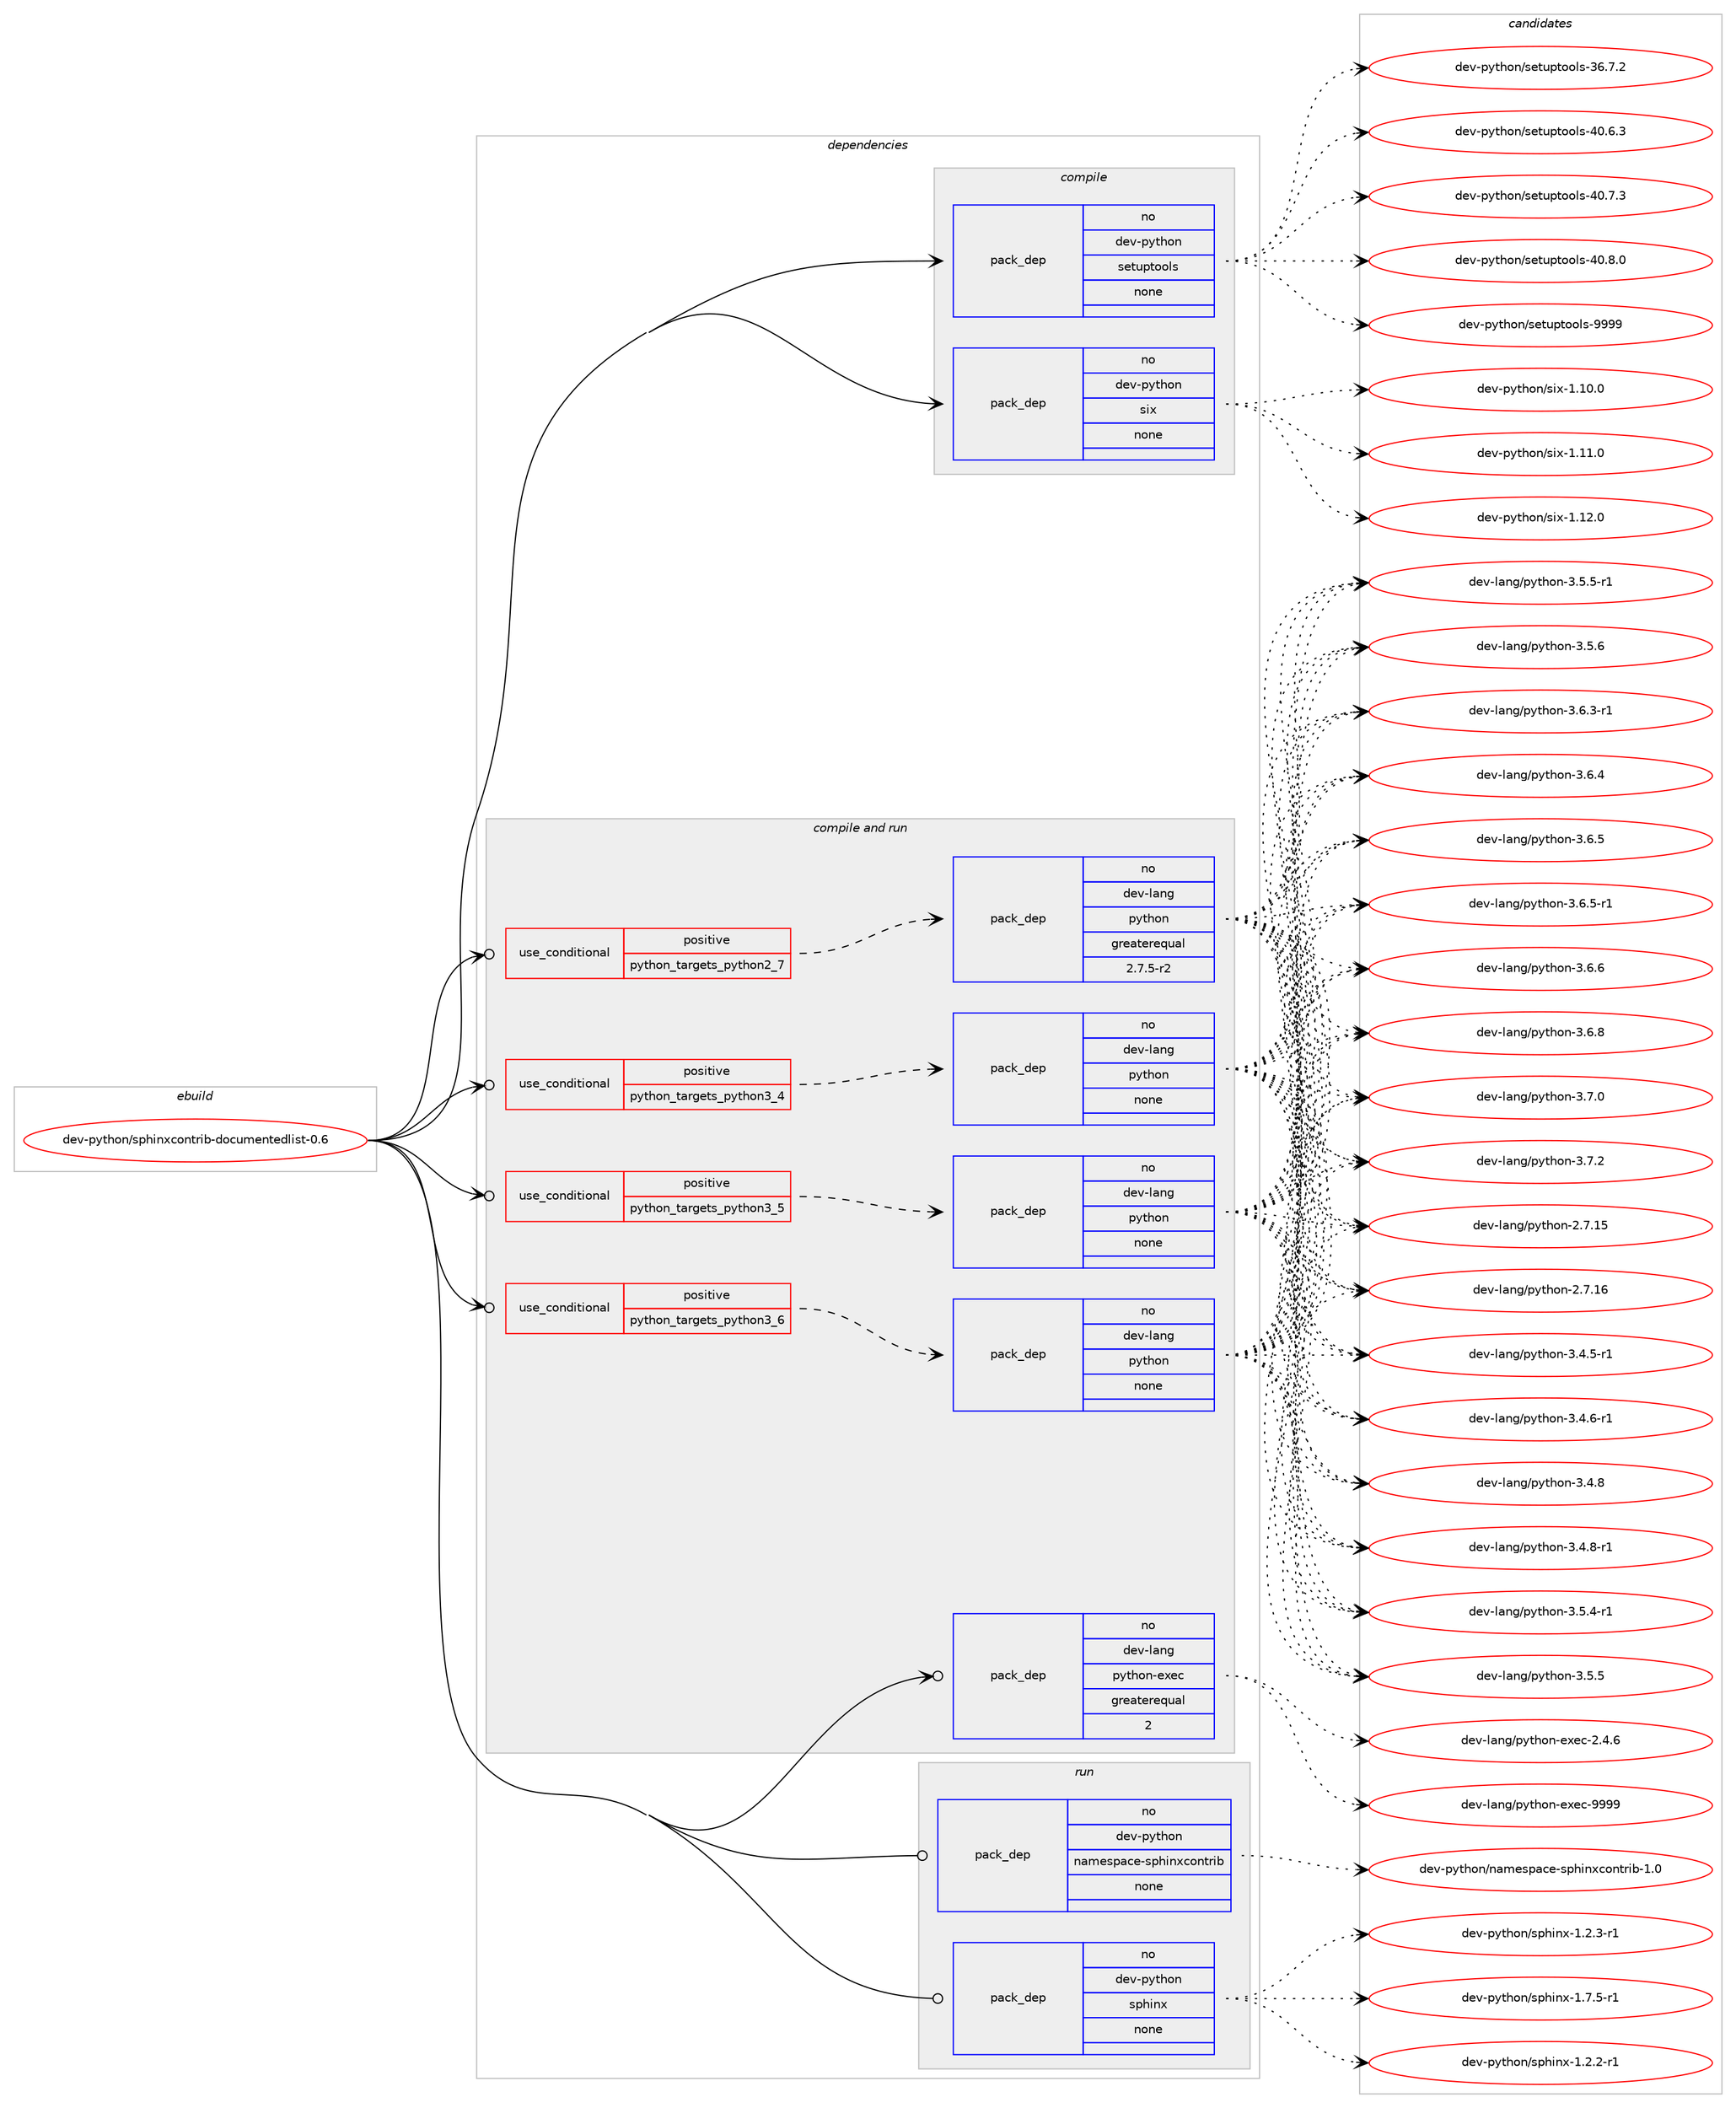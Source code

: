 digraph prolog {

# *************
# Graph options
# *************

newrank=true;
concentrate=true;
compound=true;
graph [rankdir=LR,fontname=Helvetica,fontsize=10,ranksep=1.5];#, ranksep=2.5, nodesep=0.2];
edge  [arrowhead=vee];
node  [fontname=Helvetica,fontsize=10];

# **********
# The ebuild
# **********

subgraph cluster_leftcol {
color=gray;
rank=same;
label=<<i>ebuild</i>>;
id [label="dev-python/sphinxcontrib-documentedlist-0.6", color=red, width=4, href="../dev-python/sphinxcontrib-documentedlist-0.6.svg"];
}

# ****************
# The dependencies
# ****************

subgraph cluster_midcol {
color=gray;
label=<<i>dependencies</i>>;
subgraph cluster_compile {
fillcolor="#eeeeee";
style=filled;
label=<<i>compile</i>>;
subgraph pack1033851 {
dependency1442174 [label=<<TABLE BORDER="0" CELLBORDER="1" CELLSPACING="0" CELLPADDING="4" WIDTH="220"><TR><TD ROWSPAN="6" CELLPADDING="30">pack_dep</TD></TR><TR><TD WIDTH="110">no</TD></TR><TR><TD>dev-python</TD></TR><TR><TD>setuptools</TD></TR><TR><TD>none</TD></TR><TR><TD></TD></TR></TABLE>>, shape=none, color=blue];
}
id:e -> dependency1442174:w [weight=20,style="solid",arrowhead="vee"];
subgraph pack1033852 {
dependency1442175 [label=<<TABLE BORDER="0" CELLBORDER="1" CELLSPACING="0" CELLPADDING="4" WIDTH="220"><TR><TD ROWSPAN="6" CELLPADDING="30">pack_dep</TD></TR><TR><TD WIDTH="110">no</TD></TR><TR><TD>dev-python</TD></TR><TR><TD>six</TD></TR><TR><TD>none</TD></TR><TR><TD></TD></TR></TABLE>>, shape=none, color=blue];
}
id:e -> dependency1442175:w [weight=20,style="solid",arrowhead="vee"];
}
subgraph cluster_compileandrun {
fillcolor="#eeeeee";
style=filled;
label=<<i>compile and run</i>>;
subgraph cond384961 {
dependency1442176 [label=<<TABLE BORDER="0" CELLBORDER="1" CELLSPACING="0" CELLPADDING="4"><TR><TD ROWSPAN="3" CELLPADDING="10">use_conditional</TD></TR><TR><TD>positive</TD></TR><TR><TD>python_targets_python2_7</TD></TR></TABLE>>, shape=none, color=red];
subgraph pack1033853 {
dependency1442177 [label=<<TABLE BORDER="0" CELLBORDER="1" CELLSPACING="0" CELLPADDING="4" WIDTH="220"><TR><TD ROWSPAN="6" CELLPADDING="30">pack_dep</TD></TR><TR><TD WIDTH="110">no</TD></TR><TR><TD>dev-lang</TD></TR><TR><TD>python</TD></TR><TR><TD>greaterequal</TD></TR><TR><TD>2.7.5-r2</TD></TR></TABLE>>, shape=none, color=blue];
}
dependency1442176:e -> dependency1442177:w [weight=20,style="dashed",arrowhead="vee"];
}
id:e -> dependency1442176:w [weight=20,style="solid",arrowhead="odotvee"];
subgraph cond384962 {
dependency1442178 [label=<<TABLE BORDER="0" CELLBORDER="1" CELLSPACING="0" CELLPADDING="4"><TR><TD ROWSPAN="3" CELLPADDING="10">use_conditional</TD></TR><TR><TD>positive</TD></TR><TR><TD>python_targets_python3_4</TD></TR></TABLE>>, shape=none, color=red];
subgraph pack1033854 {
dependency1442179 [label=<<TABLE BORDER="0" CELLBORDER="1" CELLSPACING="0" CELLPADDING="4" WIDTH="220"><TR><TD ROWSPAN="6" CELLPADDING="30">pack_dep</TD></TR><TR><TD WIDTH="110">no</TD></TR><TR><TD>dev-lang</TD></TR><TR><TD>python</TD></TR><TR><TD>none</TD></TR><TR><TD></TD></TR></TABLE>>, shape=none, color=blue];
}
dependency1442178:e -> dependency1442179:w [weight=20,style="dashed",arrowhead="vee"];
}
id:e -> dependency1442178:w [weight=20,style="solid",arrowhead="odotvee"];
subgraph cond384963 {
dependency1442180 [label=<<TABLE BORDER="0" CELLBORDER="1" CELLSPACING="0" CELLPADDING="4"><TR><TD ROWSPAN="3" CELLPADDING="10">use_conditional</TD></TR><TR><TD>positive</TD></TR><TR><TD>python_targets_python3_5</TD></TR></TABLE>>, shape=none, color=red];
subgraph pack1033855 {
dependency1442181 [label=<<TABLE BORDER="0" CELLBORDER="1" CELLSPACING="0" CELLPADDING="4" WIDTH="220"><TR><TD ROWSPAN="6" CELLPADDING="30">pack_dep</TD></TR><TR><TD WIDTH="110">no</TD></TR><TR><TD>dev-lang</TD></TR><TR><TD>python</TD></TR><TR><TD>none</TD></TR><TR><TD></TD></TR></TABLE>>, shape=none, color=blue];
}
dependency1442180:e -> dependency1442181:w [weight=20,style="dashed",arrowhead="vee"];
}
id:e -> dependency1442180:w [weight=20,style="solid",arrowhead="odotvee"];
subgraph cond384964 {
dependency1442182 [label=<<TABLE BORDER="0" CELLBORDER="1" CELLSPACING="0" CELLPADDING="4"><TR><TD ROWSPAN="3" CELLPADDING="10">use_conditional</TD></TR><TR><TD>positive</TD></TR><TR><TD>python_targets_python3_6</TD></TR></TABLE>>, shape=none, color=red];
subgraph pack1033856 {
dependency1442183 [label=<<TABLE BORDER="0" CELLBORDER="1" CELLSPACING="0" CELLPADDING="4" WIDTH="220"><TR><TD ROWSPAN="6" CELLPADDING="30">pack_dep</TD></TR><TR><TD WIDTH="110">no</TD></TR><TR><TD>dev-lang</TD></TR><TR><TD>python</TD></TR><TR><TD>none</TD></TR><TR><TD></TD></TR></TABLE>>, shape=none, color=blue];
}
dependency1442182:e -> dependency1442183:w [weight=20,style="dashed",arrowhead="vee"];
}
id:e -> dependency1442182:w [weight=20,style="solid",arrowhead="odotvee"];
subgraph pack1033857 {
dependency1442184 [label=<<TABLE BORDER="0" CELLBORDER="1" CELLSPACING="0" CELLPADDING="4" WIDTH="220"><TR><TD ROWSPAN="6" CELLPADDING="30">pack_dep</TD></TR><TR><TD WIDTH="110">no</TD></TR><TR><TD>dev-lang</TD></TR><TR><TD>python-exec</TD></TR><TR><TD>greaterequal</TD></TR><TR><TD>2</TD></TR></TABLE>>, shape=none, color=blue];
}
id:e -> dependency1442184:w [weight=20,style="solid",arrowhead="odotvee"];
}
subgraph cluster_run {
fillcolor="#eeeeee";
style=filled;
label=<<i>run</i>>;
subgraph pack1033858 {
dependency1442185 [label=<<TABLE BORDER="0" CELLBORDER="1" CELLSPACING="0" CELLPADDING="4" WIDTH="220"><TR><TD ROWSPAN="6" CELLPADDING="30">pack_dep</TD></TR><TR><TD WIDTH="110">no</TD></TR><TR><TD>dev-python</TD></TR><TR><TD>namespace-sphinxcontrib</TD></TR><TR><TD>none</TD></TR><TR><TD></TD></TR></TABLE>>, shape=none, color=blue];
}
id:e -> dependency1442185:w [weight=20,style="solid",arrowhead="odot"];
subgraph pack1033859 {
dependency1442186 [label=<<TABLE BORDER="0" CELLBORDER="1" CELLSPACING="0" CELLPADDING="4" WIDTH="220"><TR><TD ROWSPAN="6" CELLPADDING="30">pack_dep</TD></TR><TR><TD WIDTH="110">no</TD></TR><TR><TD>dev-python</TD></TR><TR><TD>sphinx</TD></TR><TR><TD>none</TD></TR><TR><TD></TD></TR></TABLE>>, shape=none, color=blue];
}
id:e -> dependency1442186:w [weight=20,style="solid",arrowhead="odot"];
}
}

# **************
# The candidates
# **************

subgraph cluster_choices {
rank=same;
color=gray;
label=<<i>candidates</i>>;

subgraph choice1033851 {
color=black;
nodesep=1;
choice100101118451121211161041111104711510111611711211611111110811545515446554650 [label="dev-python/setuptools-36.7.2", color=red, width=4,href="../dev-python/setuptools-36.7.2.svg"];
choice100101118451121211161041111104711510111611711211611111110811545524846544651 [label="dev-python/setuptools-40.6.3", color=red, width=4,href="../dev-python/setuptools-40.6.3.svg"];
choice100101118451121211161041111104711510111611711211611111110811545524846554651 [label="dev-python/setuptools-40.7.3", color=red, width=4,href="../dev-python/setuptools-40.7.3.svg"];
choice100101118451121211161041111104711510111611711211611111110811545524846564648 [label="dev-python/setuptools-40.8.0", color=red, width=4,href="../dev-python/setuptools-40.8.0.svg"];
choice10010111845112121116104111110471151011161171121161111111081154557575757 [label="dev-python/setuptools-9999", color=red, width=4,href="../dev-python/setuptools-9999.svg"];
dependency1442174:e -> choice100101118451121211161041111104711510111611711211611111110811545515446554650:w [style=dotted,weight="100"];
dependency1442174:e -> choice100101118451121211161041111104711510111611711211611111110811545524846544651:w [style=dotted,weight="100"];
dependency1442174:e -> choice100101118451121211161041111104711510111611711211611111110811545524846554651:w [style=dotted,weight="100"];
dependency1442174:e -> choice100101118451121211161041111104711510111611711211611111110811545524846564648:w [style=dotted,weight="100"];
dependency1442174:e -> choice10010111845112121116104111110471151011161171121161111111081154557575757:w [style=dotted,weight="100"];
}
subgraph choice1033852 {
color=black;
nodesep=1;
choice100101118451121211161041111104711510512045494649484648 [label="dev-python/six-1.10.0", color=red, width=4,href="../dev-python/six-1.10.0.svg"];
choice100101118451121211161041111104711510512045494649494648 [label="dev-python/six-1.11.0", color=red, width=4,href="../dev-python/six-1.11.0.svg"];
choice100101118451121211161041111104711510512045494649504648 [label="dev-python/six-1.12.0", color=red, width=4,href="../dev-python/six-1.12.0.svg"];
dependency1442175:e -> choice100101118451121211161041111104711510512045494649484648:w [style=dotted,weight="100"];
dependency1442175:e -> choice100101118451121211161041111104711510512045494649494648:w [style=dotted,weight="100"];
dependency1442175:e -> choice100101118451121211161041111104711510512045494649504648:w [style=dotted,weight="100"];
}
subgraph choice1033853 {
color=black;
nodesep=1;
choice10010111845108971101034711212111610411111045504655464953 [label="dev-lang/python-2.7.15", color=red, width=4,href="../dev-lang/python-2.7.15.svg"];
choice10010111845108971101034711212111610411111045504655464954 [label="dev-lang/python-2.7.16", color=red, width=4,href="../dev-lang/python-2.7.16.svg"];
choice1001011184510897110103471121211161041111104551465246534511449 [label="dev-lang/python-3.4.5-r1", color=red, width=4,href="../dev-lang/python-3.4.5-r1.svg"];
choice1001011184510897110103471121211161041111104551465246544511449 [label="dev-lang/python-3.4.6-r1", color=red, width=4,href="../dev-lang/python-3.4.6-r1.svg"];
choice100101118451089711010347112121116104111110455146524656 [label="dev-lang/python-3.4.8", color=red, width=4,href="../dev-lang/python-3.4.8.svg"];
choice1001011184510897110103471121211161041111104551465246564511449 [label="dev-lang/python-3.4.8-r1", color=red, width=4,href="../dev-lang/python-3.4.8-r1.svg"];
choice1001011184510897110103471121211161041111104551465346524511449 [label="dev-lang/python-3.5.4-r1", color=red, width=4,href="../dev-lang/python-3.5.4-r1.svg"];
choice100101118451089711010347112121116104111110455146534653 [label="dev-lang/python-3.5.5", color=red, width=4,href="../dev-lang/python-3.5.5.svg"];
choice1001011184510897110103471121211161041111104551465346534511449 [label="dev-lang/python-3.5.5-r1", color=red, width=4,href="../dev-lang/python-3.5.5-r1.svg"];
choice100101118451089711010347112121116104111110455146534654 [label="dev-lang/python-3.5.6", color=red, width=4,href="../dev-lang/python-3.5.6.svg"];
choice1001011184510897110103471121211161041111104551465446514511449 [label="dev-lang/python-3.6.3-r1", color=red, width=4,href="../dev-lang/python-3.6.3-r1.svg"];
choice100101118451089711010347112121116104111110455146544652 [label="dev-lang/python-3.6.4", color=red, width=4,href="../dev-lang/python-3.6.4.svg"];
choice100101118451089711010347112121116104111110455146544653 [label="dev-lang/python-3.6.5", color=red, width=4,href="../dev-lang/python-3.6.5.svg"];
choice1001011184510897110103471121211161041111104551465446534511449 [label="dev-lang/python-3.6.5-r1", color=red, width=4,href="../dev-lang/python-3.6.5-r1.svg"];
choice100101118451089711010347112121116104111110455146544654 [label="dev-lang/python-3.6.6", color=red, width=4,href="../dev-lang/python-3.6.6.svg"];
choice100101118451089711010347112121116104111110455146544656 [label="dev-lang/python-3.6.8", color=red, width=4,href="../dev-lang/python-3.6.8.svg"];
choice100101118451089711010347112121116104111110455146554648 [label="dev-lang/python-3.7.0", color=red, width=4,href="../dev-lang/python-3.7.0.svg"];
choice100101118451089711010347112121116104111110455146554650 [label="dev-lang/python-3.7.2", color=red, width=4,href="../dev-lang/python-3.7.2.svg"];
dependency1442177:e -> choice10010111845108971101034711212111610411111045504655464953:w [style=dotted,weight="100"];
dependency1442177:e -> choice10010111845108971101034711212111610411111045504655464954:w [style=dotted,weight="100"];
dependency1442177:e -> choice1001011184510897110103471121211161041111104551465246534511449:w [style=dotted,weight="100"];
dependency1442177:e -> choice1001011184510897110103471121211161041111104551465246544511449:w [style=dotted,weight="100"];
dependency1442177:e -> choice100101118451089711010347112121116104111110455146524656:w [style=dotted,weight="100"];
dependency1442177:e -> choice1001011184510897110103471121211161041111104551465246564511449:w [style=dotted,weight="100"];
dependency1442177:e -> choice1001011184510897110103471121211161041111104551465346524511449:w [style=dotted,weight="100"];
dependency1442177:e -> choice100101118451089711010347112121116104111110455146534653:w [style=dotted,weight="100"];
dependency1442177:e -> choice1001011184510897110103471121211161041111104551465346534511449:w [style=dotted,weight="100"];
dependency1442177:e -> choice100101118451089711010347112121116104111110455146534654:w [style=dotted,weight="100"];
dependency1442177:e -> choice1001011184510897110103471121211161041111104551465446514511449:w [style=dotted,weight="100"];
dependency1442177:e -> choice100101118451089711010347112121116104111110455146544652:w [style=dotted,weight="100"];
dependency1442177:e -> choice100101118451089711010347112121116104111110455146544653:w [style=dotted,weight="100"];
dependency1442177:e -> choice1001011184510897110103471121211161041111104551465446534511449:w [style=dotted,weight="100"];
dependency1442177:e -> choice100101118451089711010347112121116104111110455146544654:w [style=dotted,weight="100"];
dependency1442177:e -> choice100101118451089711010347112121116104111110455146544656:w [style=dotted,weight="100"];
dependency1442177:e -> choice100101118451089711010347112121116104111110455146554648:w [style=dotted,weight="100"];
dependency1442177:e -> choice100101118451089711010347112121116104111110455146554650:w [style=dotted,weight="100"];
}
subgraph choice1033854 {
color=black;
nodesep=1;
choice10010111845108971101034711212111610411111045504655464953 [label="dev-lang/python-2.7.15", color=red, width=4,href="../dev-lang/python-2.7.15.svg"];
choice10010111845108971101034711212111610411111045504655464954 [label="dev-lang/python-2.7.16", color=red, width=4,href="../dev-lang/python-2.7.16.svg"];
choice1001011184510897110103471121211161041111104551465246534511449 [label="dev-lang/python-3.4.5-r1", color=red, width=4,href="../dev-lang/python-3.4.5-r1.svg"];
choice1001011184510897110103471121211161041111104551465246544511449 [label="dev-lang/python-3.4.6-r1", color=red, width=4,href="../dev-lang/python-3.4.6-r1.svg"];
choice100101118451089711010347112121116104111110455146524656 [label="dev-lang/python-3.4.8", color=red, width=4,href="../dev-lang/python-3.4.8.svg"];
choice1001011184510897110103471121211161041111104551465246564511449 [label="dev-lang/python-3.4.8-r1", color=red, width=4,href="../dev-lang/python-3.4.8-r1.svg"];
choice1001011184510897110103471121211161041111104551465346524511449 [label="dev-lang/python-3.5.4-r1", color=red, width=4,href="../dev-lang/python-3.5.4-r1.svg"];
choice100101118451089711010347112121116104111110455146534653 [label="dev-lang/python-3.5.5", color=red, width=4,href="../dev-lang/python-3.5.5.svg"];
choice1001011184510897110103471121211161041111104551465346534511449 [label="dev-lang/python-3.5.5-r1", color=red, width=4,href="../dev-lang/python-3.5.5-r1.svg"];
choice100101118451089711010347112121116104111110455146534654 [label="dev-lang/python-3.5.6", color=red, width=4,href="../dev-lang/python-3.5.6.svg"];
choice1001011184510897110103471121211161041111104551465446514511449 [label="dev-lang/python-3.6.3-r1", color=red, width=4,href="../dev-lang/python-3.6.3-r1.svg"];
choice100101118451089711010347112121116104111110455146544652 [label="dev-lang/python-3.6.4", color=red, width=4,href="../dev-lang/python-3.6.4.svg"];
choice100101118451089711010347112121116104111110455146544653 [label="dev-lang/python-3.6.5", color=red, width=4,href="../dev-lang/python-3.6.5.svg"];
choice1001011184510897110103471121211161041111104551465446534511449 [label="dev-lang/python-3.6.5-r1", color=red, width=4,href="../dev-lang/python-3.6.5-r1.svg"];
choice100101118451089711010347112121116104111110455146544654 [label="dev-lang/python-3.6.6", color=red, width=4,href="../dev-lang/python-3.6.6.svg"];
choice100101118451089711010347112121116104111110455146544656 [label="dev-lang/python-3.6.8", color=red, width=4,href="../dev-lang/python-3.6.8.svg"];
choice100101118451089711010347112121116104111110455146554648 [label="dev-lang/python-3.7.0", color=red, width=4,href="../dev-lang/python-3.7.0.svg"];
choice100101118451089711010347112121116104111110455146554650 [label="dev-lang/python-3.7.2", color=red, width=4,href="../dev-lang/python-3.7.2.svg"];
dependency1442179:e -> choice10010111845108971101034711212111610411111045504655464953:w [style=dotted,weight="100"];
dependency1442179:e -> choice10010111845108971101034711212111610411111045504655464954:w [style=dotted,weight="100"];
dependency1442179:e -> choice1001011184510897110103471121211161041111104551465246534511449:w [style=dotted,weight="100"];
dependency1442179:e -> choice1001011184510897110103471121211161041111104551465246544511449:w [style=dotted,weight="100"];
dependency1442179:e -> choice100101118451089711010347112121116104111110455146524656:w [style=dotted,weight="100"];
dependency1442179:e -> choice1001011184510897110103471121211161041111104551465246564511449:w [style=dotted,weight="100"];
dependency1442179:e -> choice1001011184510897110103471121211161041111104551465346524511449:w [style=dotted,weight="100"];
dependency1442179:e -> choice100101118451089711010347112121116104111110455146534653:w [style=dotted,weight="100"];
dependency1442179:e -> choice1001011184510897110103471121211161041111104551465346534511449:w [style=dotted,weight="100"];
dependency1442179:e -> choice100101118451089711010347112121116104111110455146534654:w [style=dotted,weight="100"];
dependency1442179:e -> choice1001011184510897110103471121211161041111104551465446514511449:w [style=dotted,weight="100"];
dependency1442179:e -> choice100101118451089711010347112121116104111110455146544652:w [style=dotted,weight="100"];
dependency1442179:e -> choice100101118451089711010347112121116104111110455146544653:w [style=dotted,weight="100"];
dependency1442179:e -> choice1001011184510897110103471121211161041111104551465446534511449:w [style=dotted,weight="100"];
dependency1442179:e -> choice100101118451089711010347112121116104111110455146544654:w [style=dotted,weight="100"];
dependency1442179:e -> choice100101118451089711010347112121116104111110455146544656:w [style=dotted,weight="100"];
dependency1442179:e -> choice100101118451089711010347112121116104111110455146554648:w [style=dotted,weight="100"];
dependency1442179:e -> choice100101118451089711010347112121116104111110455146554650:w [style=dotted,weight="100"];
}
subgraph choice1033855 {
color=black;
nodesep=1;
choice10010111845108971101034711212111610411111045504655464953 [label="dev-lang/python-2.7.15", color=red, width=4,href="../dev-lang/python-2.7.15.svg"];
choice10010111845108971101034711212111610411111045504655464954 [label="dev-lang/python-2.7.16", color=red, width=4,href="../dev-lang/python-2.7.16.svg"];
choice1001011184510897110103471121211161041111104551465246534511449 [label="dev-lang/python-3.4.5-r1", color=red, width=4,href="../dev-lang/python-3.4.5-r1.svg"];
choice1001011184510897110103471121211161041111104551465246544511449 [label="dev-lang/python-3.4.6-r1", color=red, width=4,href="../dev-lang/python-3.4.6-r1.svg"];
choice100101118451089711010347112121116104111110455146524656 [label="dev-lang/python-3.4.8", color=red, width=4,href="../dev-lang/python-3.4.8.svg"];
choice1001011184510897110103471121211161041111104551465246564511449 [label="dev-lang/python-3.4.8-r1", color=red, width=4,href="../dev-lang/python-3.4.8-r1.svg"];
choice1001011184510897110103471121211161041111104551465346524511449 [label="dev-lang/python-3.5.4-r1", color=red, width=4,href="../dev-lang/python-3.5.4-r1.svg"];
choice100101118451089711010347112121116104111110455146534653 [label="dev-lang/python-3.5.5", color=red, width=4,href="../dev-lang/python-3.5.5.svg"];
choice1001011184510897110103471121211161041111104551465346534511449 [label="dev-lang/python-3.5.5-r1", color=red, width=4,href="../dev-lang/python-3.5.5-r1.svg"];
choice100101118451089711010347112121116104111110455146534654 [label="dev-lang/python-3.5.6", color=red, width=4,href="../dev-lang/python-3.5.6.svg"];
choice1001011184510897110103471121211161041111104551465446514511449 [label="dev-lang/python-3.6.3-r1", color=red, width=4,href="../dev-lang/python-3.6.3-r1.svg"];
choice100101118451089711010347112121116104111110455146544652 [label="dev-lang/python-3.6.4", color=red, width=4,href="../dev-lang/python-3.6.4.svg"];
choice100101118451089711010347112121116104111110455146544653 [label="dev-lang/python-3.6.5", color=red, width=4,href="../dev-lang/python-3.6.5.svg"];
choice1001011184510897110103471121211161041111104551465446534511449 [label="dev-lang/python-3.6.5-r1", color=red, width=4,href="../dev-lang/python-3.6.5-r1.svg"];
choice100101118451089711010347112121116104111110455146544654 [label="dev-lang/python-3.6.6", color=red, width=4,href="../dev-lang/python-3.6.6.svg"];
choice100101118451089711010347112121116104111110455146544656 [label="dev-lang/python-3.6.8", color=red, width=4,href="../dev-lang/python-3.6.8.svg"];
choice100101118451089711010347112121116104111110455146554648 [label="dev-lang/python-3.7.0", color=red, width=4,href="../dev-lang/python-3.7.0.svg"];
choice100101118451089711010347112121116104111110455146554650 [label="dev-lang/python-3.7.2", color=red, width=4,href="../dev-lang/python-3.7.2.svg"];
dependency1442181:e -> choice10010111845108971101034711212111610411111045504655464953:w [style=dotted,weight="100"];
dependency1442181:e -> choice10010111845108971101034711212111610411111045504655464954:w [style=dotted,weight="100"];
dependency1442181:e -> choice1001011184510897110103471121211161041111104551465246534511449:w [style=dotted,weight="100"];
dependency1442181:e -> choice1001011184510897110103471121211161041111104551465246544511449:w [style=dotted,weight="100"];
dependency1442181:e -> choice100101118451089711010347112121116104111110455146524656:w [style=dotted,weight="100"];
dependency1442181:e -> choice1001011184510897110103471121211161041111104551465246564511449:w [style=dotted,weight="100"];
dependency1442181:e -> choice1001011184510897110103471121211161041111104551465346524511449:w [style=dotted,weight="100"];
dependency1442181:e -> choice100101118451089711010347112121116104111110455146534653:w [style=dotted,weight="100"];
dependency1442181:e -> choice1001011184510897110103471121211161041111104551465346534511449:w [style=dotted,weight="100"];
dependency1442181:e -> choice100101118451089711010347112121116104111110455146534654:w [style=dotted,weight="100"];
dependency1442181:e -> choice1001011184510897110103471121211161041111104551465446514511449:w [style=dotted,weight="100"];
dependency1442181:e -> choice100101118451089711010347112121116104111110455146544652:w [style=dotted,weight="100"];
dependency1442181:e -> choice100101118451089711010347112121116104111110455146544653:w [style=dotted,weight="100"];
dependency1442181:e -> choice1001011184510897110103471121211161041111104551465446534511449:w [style=dotted,weight="100"];
dependency1442181:e -> choice100101118451089711010347112121116104111110455146544654:w [style=dotted,weight="100"];
dependency1442181:e -> choice100101118451089711010347112121116104111110455146544656:w [style=dotted,weight="100"];
dependency1442181:e -> choice100101118451089711010347112121116104111110455146554648:w [style=dotted,weight="100"];
dependency1442181:e -> choice100101118451089711010347112121116104111110455146554650:w [style=dotted,weight="100"];
}
subgraph choice1033856 {
color=black;
nodesep=1;
choice10010111845108971101034711212111610411111045504655464953 [label="dev-lang/python-2.7.15", color=red, width=4,href="../dev-lang/python-2.7.15.svg"];
choice10010111845108971101034711212111610411111045504655464954 [label="dev-lang/python-2.7.16", color=red, width=4,href="../dev-lang/python-2.7.16.svg"];
choice1001011184510897110103471121211161041111104551465246534511449 [label="dev-lang/python-3.4.5-r1", color=red, width=4,href="../dev-lang/python-3.4.5-r1.svg"];
choice1001011184510897110103471121211161041111104551465246544511449 [label="dev-lang/python-3.4.6-r1", color=red, width=4,href="../dev-lang/python-3.4.6-r1.svg"];
choice100101118451089711010347112121116104111110455146524656 [label="dev-lang/python-3.4.8", color=red, width=4,href="../dev-lang/python-3.4.8.svg"];
choice1001011184510897110103471121211161041111104551465246564511449 [label="dev-lang/python-3.4.8-r1", color=red, width=4,href="../dev-lang/python-3.4.8-r1.svg"];
choice1001011184510897110103471121211161041111104551465346524511449 [label="dev-lang/python-3.5.4-r1", color=red, width=4,href="../dev-lang/python-3.5.4-r1.svg"];
choice100101118451089711010347112121116104111110455146534653 [label="dev-lang/python-3.5.5", color=red, width=4,href="../dev-lang/python-3.5.5.svg"];
choice1001011184510897110103471121211161041111104551465346534511449 [label="dev-lang/python-3.5.5-r1", color=red, width=4,href="../dev-lang/python-3.5.5-r1.svg"];
choice100101118451089711010347112121116104111110455146534654 [label="dev-lang/python-3.5.6", color=red, width=4,href="../dev-lang/python-3.5.6.svg"];
choice1001011184510897110103471121211161041111104551465446514511449 [label="dev-lang/python-3.6.3-r1", color=red, width=4,href="../dev-lang/python-3.6.3-r1.svg"];
choice100101118451089711010347112121116104111110455146544652 [label="dev-lang/python-3.6.4", color=red, width=4,href="../dev-lang/python-3.6.4.svg"];
choice100101118451089711010347112121116104111110455146544653 [label="dev-lang/python-3.6.5", color=red, width=4,href="../dev-lang/python-3.6.5.svg"];
choice1001011184510897110103471121211161041111104551465446534511449 [label="dev-lang/python-3.6.5-r1", color=red, width=4,href="../dev-lang/python-3.6.5-r1.svg"];
choice100101118451089711010347112121116104111110455146544654 [label="dev-lang/python-3.6.6", color=red, width=4,href="../dev-lang/python-3.6.6.svg"];
choice100101118451089711010347112121116104111110455146544656 [label="dev-lang/python-3.6.8", color=red, width=4,href="../dev-lang/python-3.6.8.svg"];
choice100101118451089711010347112121116104111110455146554648 [label="dev-lang/python-3.7.0", color=red, width=4,href="../dev-lang/python-3.7.0.svg"];
choice100101118451089711010347112121116104111110455146554650 [label="dev-lang/python-3.7.2", color=red, width=4,href="../dev-lang/python-3.7.2.svg"];
dependency1442183:e -> choice10010111845108971101034711212111610411111045504655464953:w [style=dotted,weight="100"];
dependency1442183:e -> choice10010111845108971101034711212111610411111045504655464954:w [style=dotted,weight="100"];
dependency1442183:e -> choice1001011184510897110103471121211161041111104551465246534511449:w [style=dotted,weight="100"];
dependency1442183:e -> choice1001011184510897110103471121211161041111104551465246544511449:w [style=dotted,weight="100"];
dependency1442183:e -> choice100101118451089711010347112121116104111110455146524656:w [style=dotted,weight="100"];
dependency1442183:e -> choice1001011184510897110103471121211161041111104551465246564511449:w [style=dotted,weight="100"];
dependency1442183:e -> choice1001011184510897110103471121211161041111104551465346524511449:w [style=dotted,weight="100"];
dependency1442183:e -> choice100101118451089711010347112121116104111110455146534653:w [style=dotted,weight="100"];
dependency1442183:e -> choice1001011184510897110103471121211161041111104551465346534511449:w [style=dotted,weight="100"];
dependency1442183:e -> choice100101118451089711010347112121116104111110455146534654:w [style=dotted,weight="100"];
dependency1442183:e -> choice1001011184510897110103471121211161041111104551465446514511449:w [style=dotted,weight="100"];
dependency1442183:e -> choice100101118451089711010347112121116104111110455146544652:w [style=dotted,weight="100"];
dependency1442183:e -> choice100101118451089711010347112121116104111110455146544653:w [style=dotted,weight="100"];
dependency1442183:e -> choice1001011184510897110103471121211161041111104551465446534511449:w [style=dotted,weight="100"];
dependency1442183:e -> choice100101118451089711010347112121116104111110455146544654:w [style=dotted,weight="100"];
dependency1442183:e -> choice100101118451089711010347112121116104111110455146544656:w [style=dotted,weight="100"];
dependency1442183:e -> choice100101118451089711010347112121116104111110455146554648:w [style=dotted,weight="100"];
dependency1442183:e -> choice100101118451089711010347112121116104111110455146554650:w [style=dotted,weight="100"];
}
subgraph choice1033857 {
color=black;
nodesep=1;
choice1001011184510897110103471121211161041111104510112010199455046524654 [label="dev-lang/python-exec-2.4.6", color=red, width=4,href="../dev-lang/python-exec-2.4.6.svg"];
choice10010111845108971101034711212111610411111045101120101994557575757 [label="dev-lang/python-exec-9999", color=red, width=4,href="../dev-lang/python-exec-9999.svg"];
dependency1442184:e -> choice1001011184510897110103471121211161041111104510112010199455046524654:w [style=dotted,weight="100"];
dependency1442184:e -> choice10010111845108971101034711212111610411111045101120101994557575757:w [style=dotted,weight="100"];
}
subgraph choice1033858 {
color=black;
nodesep=1;
choice100101118451121211161041111104711097109101115112979910145115112104105110120991111101161141059845494648 [label="dev-python/namespace-sphinxcontrib-1.0", color=red, width=4,href="../dev-python/namespace-sphinxcontrib-1.0.svg"];
dependency1442185:e -> choice100101118451121211161041111104711097109101115112979910145115112104105110120991111101161141059845494648:w [style=dotted,weight="100"];
}
subgraph choice1033859 {
color=black;
nodesep=1;
choice10010111845112121116104111110471151121041051101204549465046504511449 [label="dev-python/sphinx-1.2.2-r1", color=red, width=4,href="../dev-python/sphinx-1.2.2-r1.svg"];
choice10010111845112121116104111110471151121041051101204549465046514511449 [label="dev-python/sphinx-1.2.3-r1", color=red, width=4,href="../dev-python/sphinx-1.2.3-r1.svg"];
choice10010111845112121116104111110471151121041051101204549465546534511449 [label="dev-python/sphinx-1.7.5-r1", color=red, width=4,href="../dev-python/sphinx-1.7.5-r1.svg"];
dependency1442186:e -> choice10010111845112121116104111110471151121041051101204549465046504511449:w [style=dotted,weight="100"];
dependency1442186:e -> choice10010111845112121116104111110471151121041051101204549465046514511449:w [style=dotted,weight="100"];
dependency1442186:e -> choice10010111845112121116104111110471151121041051101204549465546534511449:w [style=dotted,weight="100"];
}
}

}
